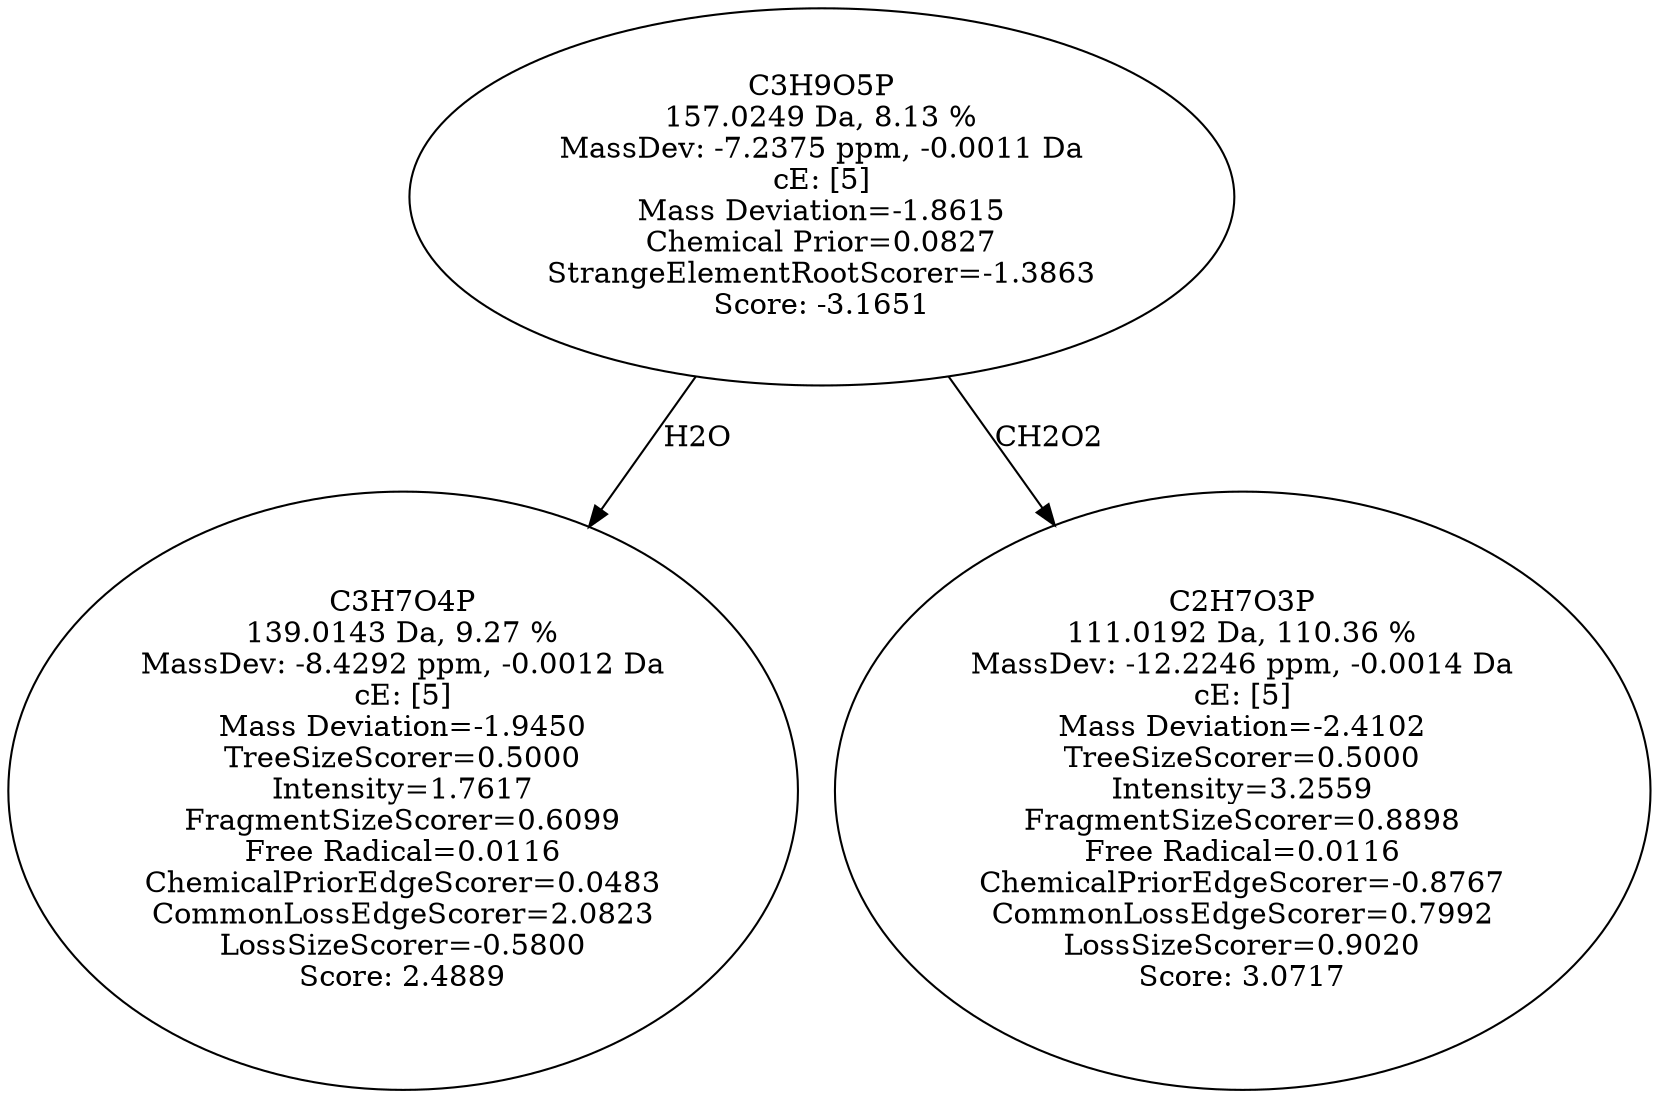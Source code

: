 strict digraph {
v1 [label="C3H7O4P\n139.0143 Da, 9.27 %\nMassDev: -8.4292 ppm, -0.0012 Da\ncE: [5]\nMass Deviation=-1.9450\nTreeSizeScorer=0.5000\nIntensity=1.7617\nFragmentSizeScorer=0.6099\nFree Radical=0.0116\nChemicalPriorEdgeScorer=0.0483\nCommonLossEdgeScorer=2.0823\nLossSizeScorer=-0.5800\nScore: 2.4889"];
v2 [label="C2H7O3P\n111.0192 Da, 110.36 %\nMassDev: -12.2246 ppm, -0.0014 Da\ncE: [5]\nMass Deviation=-2.4102\nTreeSizeScorer=0.5000\nIntensity=3.2559\nFragmentSizeScorer=0.8898\nFree Radical=0.0116\nChemicalPriorEdgeScorer=-0.8767\nCommonLossEdgeScorer=0.7992\nLossSizeScorer=0.9020\nScore: 3.0717"];
v3 [label="C3H9O5P\n157.0249 Da, 8.13 %\nMassDev: -7.2375 ppm, -0.0011 Da\ncE: [5]\nMass Deviation=-1.8615\nChemical Prior=0.0827\nStrangeElementRootScorer=-1.3863\nScore: -3.1651"];
v3 -> v1 [label="H2O"];
v3 -> v2 [label="CH2O2"];
}
